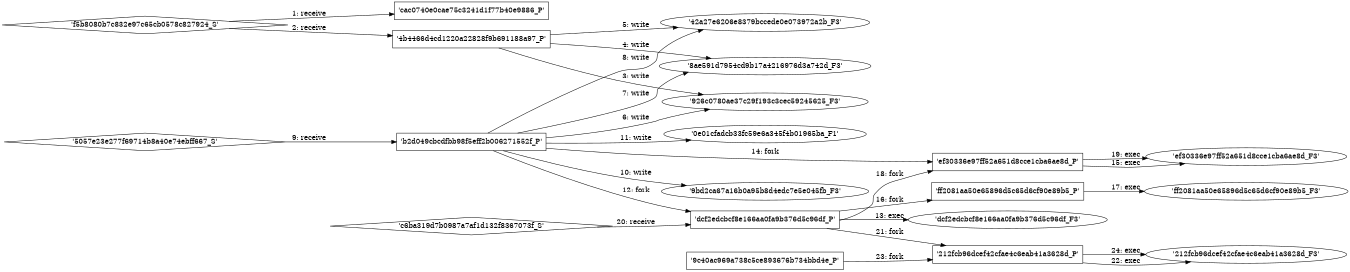 digraph "D:\Learning\Paper\apt\基于CTI的攻击预警\Dataset\攻击图\ASGfromALLCTI\Year in Malware 2018 The most prominent threats Talos tracked this year.dot" {
rankdir="LR"
size="9"
fixedsize="false"
splines="true"
nodesep=0.3
ranksep=0
fontsize=10
overlap="scalexy"
engine= "neato"
	"'cac0740e0cae75c3241d1f77b40e9886_P'" [node_type=Process shape=box]
	"'f5b8080b7c832e97c65cb0578c827924_S'" [node_type=Socket shape=diamond]
	"'f5b8080b7c832e97c65cb0578c827924_S'" -> "'cac0740e0cae75c3241d1f77b40e9886_P'" [label="1: receive"]
	"'4b4466d4cd1220a22828f9b691188a97_P'" [node_type=Process shape=box]
	"'f5b8080b7c832e97c65cb0578c827924_S'" [node_type=Socket shape=diamond]
	"'f5b8080b7c832e97c65cb0578c827924_S'" -> "'4b4466d4cd1220a22828f9b691188a97_P'" [label="2: receive"]
	"'926c0780ae37c29f193c3cec59245625_F3'" [node_type=file shape=ellipse]
	"'4b4466d4cd1220a22828f9b691188a97_P'" [node_type=Process shape=box]
	"'4b4466d4cd1220a22828f9b691188a97_P'" -> "'926c0780ae37c29f193c3cec59245625_F3'" [label="3: write"]
	"'8ae591d7954cd9b17a4216976d3a742d_F3'" [node_type=file shape=ellipse]
	"'4b4466d4cd1220a22828f9b691188a97_P'" [node_type=Process shape=box]
	"'4b4466d4cd1220a22828f9b691188a97_P'" -> "'8ae591d7954cd9b17a4216976d3a742d_F3'" [label="4: write"]
	"'42a27e6206e8379bccede0e073972a2b_F3'" [node_type=file shape=ellipse]
	"'4b4466d4cd1220a22828f9b691188a97_P'" [node_type=Process shape=box]
	"'4b4466d4cd1220a22828f9b691188a97_P'" -> "'42a27e6206e8379bccede0e073972a2b_F3'" [label="5: write"]
	"'926c0780ae37c29f193c3cec59245625_F3'" [node_type=file shape=ellipse]
	"'b2d049cbcdfbb98f5eff2b006271552f_P'" [node_type=Process shape=box]
	"'b2d049cbcdfbb98f5eff2b006271552f_P'" -> "'926c0780ae37c29f193c3cec59245625_F3'" [label="6: write"]
	"'8ae591d7954cd9b17a4216976d3a742d_F3'" [node_type=file shape=ellipse]
	"'b2d049cbcdfbb98f5eff2b006271552f_P'" [node_type=Process shape=box]
	"'b2d049cbcdfbb98f5eff2b006271552f_P'" -> "'8ae591d7954cd9b17a4216976d3a742d_F3'" [label="7: write"]
	"'42a27e6206e8379bccede0e073972a2b_F3'" [node_type=file shape=ellipse]
	"'b2d049cbcdfbb98f5eff2b006271552f_P'" [node_type=Process shape=box]
	"'b2d049cbcdfbb98f5eff2b006271552f_P'" -> "'42a27e6206e8379bccede0e073972a2b_F3'" [label="8: write"]
	"'b2d049cbcdfbb98f5eff2b006271552f_P'" [node_type=Process shape=box]
	"'5057e23e277f69714b8a40e74ebff667_S'" [node_type=Socket shape=diamond]
	"'5057e23e277f69714b8a40e74ebff667_S'" -> "'b2d049cbcdfbb98f5eff2b006271552f_P'" [label="9: receive"]
	"'9bd2ca67a16b0a95b8d4edc7e5e045fb_F3'" [node_type=file shape=ellipse]
	"'b2d049cbcdfbb98f5eff2b006271552f_P'" [node_type=Process shape=box]
	"'b2d049cbcdfbb98f5eff2b006271552f_P'" -> "'9bd2ca67a16b0a95b8d4edc7e5e045fb_F3'" [label="10: write"]
	"'0e01cfadcb33fc59e6a345f4b01965ba_F1'" [node_type=file shape=ellipse]
	"'b2d049cbcdfbb98f5eff2b006271552f_P'" [node_type=Process shape=box]
	"'b2d049cbcdfbb98f5eff2b006271552f_P'" -> "'0e01cfadcb33fc59e6a345f4b01965ba_F1'" [label="11: write"]
	"'b2d049cbcdfbb98f5eff2b006271552f_P'" [node_type=Process shape=box]
	"'dcf2edcbcf8e166aa0fa9b376d5c96df_P'" [node_type=Process shape=box]
	"'b2d049cbcdfbb98f5eff2b006271552f_P'" -> "'dcf2edcbcf8e166aa0fa9b376d5c96df_P'" [label="12: fork"]
	"'dcf2edcbcf8e166aa0fa9b376d5c96df_P'" [node_type=Process shape=box]
	"'dcf2edcbcf8e166aa0fa9b376d5c96df_F3'" [node_type=File shape=ellipse]
	"'dcf2edcbcf8e166aa0fa9b376d5c96df_P'" -> "'dcf2edcbcf8e166aa0fa9b376d5c96df_F3'" [label="13: exec"]
	"'b2d049cbcdfbb98f5eff2b006271552f_P'" [node_type=Process shape=box]
	"'ef30336e97ff52a651d8cce1cba6ae8d_P'" [node_type=Process shape=box]
	"'b2d049cbcdfbb98f5eff2b006271552f_P'" -> "'ef30336e97ff52a651d8cce1cba6ae8d_P'" [label="14: fork"]
	"'ef30336e97ff52a651d8cce1cba6ae8d_P'" [node_type=Process shape=box]
	"'ef30336e97ff52a651d8cce1cba6ae8d_F3'" [node_type=File shape=ellipse]
	"'ef30336e97ff52a651d8cce1cba6ae8d_P'" -> "'ef30336e97ff52a651d8cce1cba6ae8d_F3'" [label="15: exec"]
	"'dcf2edcbcf8e166aa0fa9b376d5c96df_P'" [node_type=Process shape=box]
	"'ff2081aa50e65896d5c65d6cf90e89b5_P'" [node_type=Process shape=box]
	"'dcf2edcbcf8e166aa0fa9b376d5c96df_P'" -> "'ff2081aa50e65896d5c65d6cf90e89b5_P'" [label="16: fork"]
	"'ff2081aa50e65896d5c65d6cf90e89b5_P'" [node_type=Process shape=box]
	"'ff2081aa50e65896d5c65d6cf90e89b5_F3'" [node_type=File shape=ellipse]
	"'ff2081aa50e65896d5c65d6cf90e89b5_P'" -> "'ff2081aa50e65896d5c65d6cf90e89b5_F3'" [label="17: exec"]
	"'dcf2edcbcf8e166aa0fa9b376d5c96df_P'" [node_type=Process shape=box]
	"'ef30336e97ff52a651d8cce1cba6ae8d_P'" [node_type=Process shape=box]
	"'dcf2edcbcf8e166aa0fa9b376d5c96df_P'" -> "'ef30336e97ff52a651d8cce1cba6ae8d_P'" [label="18: fork"]
	"'ef30336e97ff52a651d8cce1cba6ae8d_P'" [node_type=Process shape=box]
	"'ef30336e97ff52a651d8cce1cba6ae8d_F3'" [node_type=File shape=ellipse]
	"'ef30336e97ff52a651d8cce1cba6ae8d_P'" -> "'ef30336e97ff52a651d8cce1cba6ae8d_F3'" [label="19: exec"]
	"'dcf2edcbcf8e166aa0fa9b376d5c96df_P'" [node_type=Process shape=box]
	"'c6ba319d7b0987a7af1d132f8367073f_S'" [node_type=Socket shape=diamond]
	"'c6ba319d7b0987a7af1d132f8367073f_S'" -> "'dcf2edcbcf8e166aa0fa9b376d5c96df_P'" [label="20: receive"]
	"'dcf2edcbcf8e166aa0fa9b376d5c96df_P'" [node_type=Process shape=box]
	"'212fcb96dcef42cfae4c6eab41a3628d_P'" [node_type=Process shape=box]
	"'dcf2edcbcf8e166aa0fa9b376d5c96df_P'" -> "'212fcb96dcef42cfae4c6eab41a3628d_P'" [label="21: fork"]
	"'212fcb96dcef42cfae4c6eab41a3628d_P'" [node_type=Process shape=box]
	"'212fcb96dcef42cfae4c6eab41a3628d_F3'" [node_type=File shape=ellipse]
	"'212fcb96dcef42cfae4c6eab41a3628d_P'" -> "'212fcb96dcef42cfae4c6eab41a3628d_F3'" [label="22: exec"]
	"'9c40ac969a738c5ce893676b734bbd4e_P'" [node_type=Process shape=box]
	"'212fcb96dcef42cfae4c6eab41a3628d_P'" [node_type=Process shape=box]
	"'9c40ac969a738c5ce893676b734bbd4e_P'" -> "'212fcb96dcef42cfae4c6eab41a3628d_P'" [label="23: fork"]
	"'212fcb96dcef42cfae4c6eab41a3628d_P'" [node_type=Process shape=box]
	"'212fcb96dcef42cfae4c6eab41a3628d_F3'" [node_type=File shape=ellipse]
	"'212fcb96dcef42cfae4c6eab41a3628d_P'" -> "'212fcb96dcef42cfae4c6eab41a3628d_F3'" [label="24: exec"]
}
